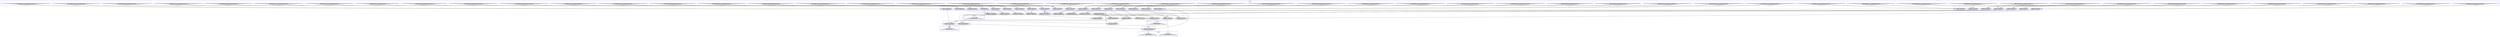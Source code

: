 digraph G{

subgraph cluster_0 {
	node [style=filled];
	89;
	97;
	93;
	85;
	81;
	88;
	96;
	92;
	86;
	83;
	color=blue;
	label = " add_0";
}
subgraph cluster_1 {
	node [style=filled];
	84;
	90;
	87;
	color=blue;
	label = " add_1";
}
subgraph cluster_2 {
	node [style=filled];
	80;
	82;
	94;
	91;
	color=blue;
	label = " add_2";
}
subgraph cluster_3 {
	node [style=filled];
	98;
	95;
	color=blue;
	label = " add_3";
}
subgraph cluster_4 {
	node [style=filled];
	99;
	color=blue;
	label = " add_4";
}
subgraph cluster_5 {
	node [style=filled];
	34;
	66;
	50;
	2;
	18;
	37;
	5;
	69;
	53;
	21;
	72;
	24;
	40;
	8;
	56;
	11;
	43;
	27;
	color=blue;
	label = " mul_0";
}
subgraph cluster_6 {
	node [style=filled];
	59;
	75;
	30;
	78;
	62;
	46;
	14;
	color=blue;
	label = " mul_1";
}
subgraph cluster_7 {
	node [style=filled];
	0;
	3;
	6;
	9;
	12;
	16;
	19;
	22;
	25;
	28;
	32;
	35;
	38;
	41;
	44;
	48;
	51;
	54;
	57;
	60;
	64;
	67;
	70;
	73;
	76;
	1;
	33;
	65;
	49;
	17;
	4;
	36;
	68;
	52;
	20;
	55;
	71;
	7;
	23;
	39;
	42;
	74;
	26;
	10;
	58;
	77;
	61;
	13;
	45;
	29;
	color=blue;
	label = " load_0";
}
subgraph cluster_8 {
	node [style=filled];
	15;
	color=blue;
	label = " store_0";
}
subgraph cluster_9 {
	node [style=filled];
	63;
	color=blue;
	label = " store_1";
}
subgraph cluster_10 {
	node [style=filled];
	47;
	color=blue;
	label = " store_2";
}
subgraph cluster_11 {
	node [style=filled];
	79;
	31;
	color=blue;
	label = " store_3";
}
0[label="A[0].ASAPCycle:7.ArchitecturalCycle:7";shape=invtriangle];
1[label="B[0].ASAPCycle:121.ArchitecturalCycle:121";shape=invtriangle];
2[label="mul6.Cycle:129";shape=ellipse];
3[label="A[1].ASAPCycle:12.ArchitecturalCycle:12";shape=invtriangle];
4[label="B[1].ASAPCycle:126.ArchitecturalCycle:126";shape=invtriangle];
5[label="mul6.1.Cycle:135";shape=ellipse];
6[label="A[2].ASAPCycle:16.ArchitecturalCycle:16";shape=invtriangle];
7[label="B[2].ASAPCycle:130.ArchitecturalCycle:133";shape=invtriangle];
8[label="mul6.2.Cycle:149";shape=ellipse];
9[label="A[3].ASAPCycle:21.ArchitecturalCycle:21";shape=invtriangle];
10[label="B[3].ASAPCycle:135.ArchitecturalCycle:139";shape=invtriangle];
11[label="mul6.3.Cycle:153";shape=ellipse];
12[label="A[4].ASAPCycle:25.ArchitecturalCycle:25";shape=invtriangle];
13[label="B[4].ASAPCycle:140.ArchitecturalCycle:143";shape=invtriangle];
14[label="mul6.4.Cycle:154";shape=ellipse];
15[label="C[0].Cycle:162";shape=triangle];
16[label="A[5].ASAPCycle:30.ArchitecturalCycle:30";shape=invtriangle];
17[label="B[0].ASAPCycle:121.ArchitecturalCycle:125";shape=invtriangle];
18[label="mul6.17.Cycle:131";shape=ellipse];
19[label="A[6].ASAPCycle:34.ArchitecturalCycle:34";shape=invtriangle];
20[label="B[1].ASAPCycle:126.ArchitecturalCycle:130";shape=invtriangle];
21[label="mul6.1.1.Cycle:141";shape=ellipse];
22[label="A[7].ASAPCycle:39.ArchitecturalCycle:39";shape=invtriangle];
23[label="B[2].ASAPCycle:130.ArchitecturalCycle:134";shape=invtriangle];
24[label="mul6.2.1.Cycle:145";shape=ellipse];
25[label="A[8].ASAPCycle:44.ArchitecturalCycle:44";shape=invtriangle];
26[label="B[3].ASAPCycle:135.ArchitecturalCycle:138";shape=invtriangle];
27[label="mul6.3.1.Cycle:157";shape=ellipse];
28[label="A[9].ASAPCycle:48.ArchitecturalCycle:48";shape=invtriangle];
29[label="B[4].ASAPCycle:140.ArchitecturalCycle:145";shape=invtriangle];
30[label="mul6.4.1.Cycle:146";shape=ellipse];
31[label="C[1].Cycle:162";shape=triangle];
32[label="A[10].ASAPCycle:53.ArchitecturalCycle:53";shape=invtriangle];
33[label="B[0].ASAPCycle:121.ArchitecturalCycle:122";shape=invtriangle];
34[label="mul6.211.Cycle:123";shape=ellipse];
35[label="A[11].ASAPCycle:57.ArchitecturalCycle:57";shape=invtriangle];
36[label="B[1].ASAPCycle:126.ArchitecturalCycle:127";shape=invtriangle];
37[label="mul6.1.2.Cycle:133";shape=ellipse];
38[label="A[12].ASAPCycle:62.ArchitecturalCycle:62";shape=invtriangle];
39[label="B[2].ASAPCycle:130.ArchitecturalCycle:135";shape=invtriangle];
40[label="mul6.2.2.Cycle:147";shape=ellipse];
41[label="A[13].ASAPCycle:66.ArchitecturalCycle:66";shape=invtriangle];
42[label="B[3].ASAPCycle:135.ArchitecturalCycle:136";shape=invtriangle];
43[label="mul6.3.2.Cycle:155";shape=ellipse];
44[label="A[14].ASAPCycle:71.ArchitecturalCycle:71";shape=invtriangle];
45[label="B[4].ASAPCycle:140.ArchitecturalCycle:144";shape=invtriangle];
46[label="mul6.4.2.Cycle:152";shape=ellipse];
47[label="C[2].Cycle:162";shape=triangle];
48[label="A[15].ASAPCycle:76.ArchitecturalCycle:76";shape=invtriangle];
49[label="B[0].ASAPCycle:121.ArchitecturalCycle:124";shape=invtriangle];
50[label="mul6.315.Cycle:127";shape=ellipse];
51[label="A[16].ASAPCycle:80.ArchitecturalCycle:80";shape=invtriangle];
52[label="B[1].ASAPCycle:126.ArchitecturalCycle:129";shape=invtriangle];
53[label="mul6.1.3.Cycle:139";shape=ellipse];
54[label="A[17].ASAPCycle:85.ArchitecturalCycle:85";shape=invtriangle];
55[label="B[2].ASAPCycle:130.ArchitecturalCycle:131";shape=invtriangle];
56[label="mul6.2.3.Cycle:151";shape=ellipse];
57[label="A[18].ASAPCycle:89.ArchitecturalCycle:89";shape=invtriangle];
58[label="B[3].ASAPCycle:135.ArchitecturalCycle:140";shape=invtriangle];
59[label="mul6.3.3.Cycle:141";shape=ellipse];
60[label="A[19].ASAPCycle:94.ArchitecturalCycle:94";shape=invtriangle];
61[label="B[4].ASAPCycle:140.ArchitecturalCycle:142";shape=invtriangle];
62[label="mul6.4.3.Cycle:150";shape=ellipse];
63[label="C[3].Cycle:162";shape=triangle];
64[label="A[20].ASAPCycle:98.ArchitecturalCycle:98";shape=invtriangle];
65[label="B[0].ASAPCycle:121.ArchitecturalCycle:123";shape=invtriangle];
66[label="mul6.419.Cycle:125";shape=ellipse];
67[label="A[21].ASAPCycle:103.ArchitecturalCycle:103";shape=invtriangle];
68[label="B[1].ASAPCycle:126.ArchitecturalCycle:128";shape=invtriangle];
69[label="mul6.1.4.Cycle:137";shape=ellipse];
70[label="A[22].ASAPCycle:108.ArchitecturalCycle:108";shape=invtriangle];
71[label="B[2].ASAPCycle:130.ArchitecturalCycle:132";shape=invtriangle];
72[label="mul6.2.4.Cycle:143";shape=ellipse];
73[label="A[23].ASAPCycle:112.ArchitecturalCycle:112";shape=invtriangle];
74[label="B[3].ASAPCycle:135.ArchitecturalCycle:137";shape=invtriangle];
75[label="mul6.3.4.Cycle:143";shape=ellipse];
76[label="A[24].ASAPCycle:117.ArchitecturalCycle:117";shape=invtriangle];
77[label="B[4].ASAPCycle:140.ArchitecturalCycle:141";shape=invtriangle];
78[label="mul6.4.4.Cycle:148";shape=ellipse];
79[label="C[4].Cycle:161";shape=triangle];
80[label="add.sup.0.Cycle:156";shape=ellipse];
81[label="add.sup.1.Cycle:155";shape=ellipse];
82[label="add.sup.2.Cycle:157";shape=ellipse];
83[label="add.sup.3.Cycle:161";shape=ellipse];
84[label="add.sup.4.Cycle:159";shape=ellipse];
85[label="add.sup.5.Cycle:154";shape=ellipse];
86[label="add.sup.6.Cycle:160";shape=ellipse];
87[label="add.sup.7.Cycle:161";shape=ellipse];
88[label="add.sup.8.Cycle:157";shape=ellipse];
89[label="add.sup.9.Cycle:149";shape=ellipse];
90[label="add.sup.10.Cycle:160";shape=ellipse];
91[label="add.sup.11.Cycle:161";shape=ellipse];
92[label="add.sup.12.Cycle:159";shape=ellipse];
93[label="add.sup.13.Cycle:153";shape=ellipse];
94[label="add.sup.14.Cycle:160";shape=ellipse];
95[label="add.sup.15.Cycle:161";shape=ellipse];
96[label="add.sup.16.Cycle:158";shape=ellipse];
97[label="add.sup.17.Cycle:150";shape=ellipse];
98[label="add.sup.18.Cycle:159";shape=ellipse];
99[label="add.sup.19.Cycle:160";shape=ellipse];
0->2;
1->2;
3->5;
4->5;
6->8;
7->8;
9->11;
10->11;
12->14;
13->14;
16->18;
17->18;
19->21;
20->21;
22->24;
23->24;
25->27;
26->27;
28->30;
29->30;
32->34;
33->34;
35->37;
36->37;
38->40;
39->40;
41->43;
42->43;
44->46;
45->46;
48->50;
49->50;
51->53;
52->53;
54->56;
55->56;
57->59;
58->59;
60->62;
61->62;
64->66;
65->66;
67->69;
68->69;
70->72;
71->72;
73->75;
74->75;
76->78;
77->78;
14->80;
11->80;
8->81;
2->81;
80->82;
81->82;
82->83;
5->83;
83->15;
30->84;
27->84;
24->85;
18->85;
84->86;
85->86;
86->87;
21->87;
87->31;
46->88;
43->88;
40->89;
34->89;
88->90;
89->90;
90->91;
37->91;
91->47;
62->92;
59->92;
56->93;
50->93;
92->94;
93->94;
94->95;
53->95;
95->63;
78->96;
75->96;
72->97;
66->97;
96->98;
97->98;
98->99;
69->99;
99->79;
}
